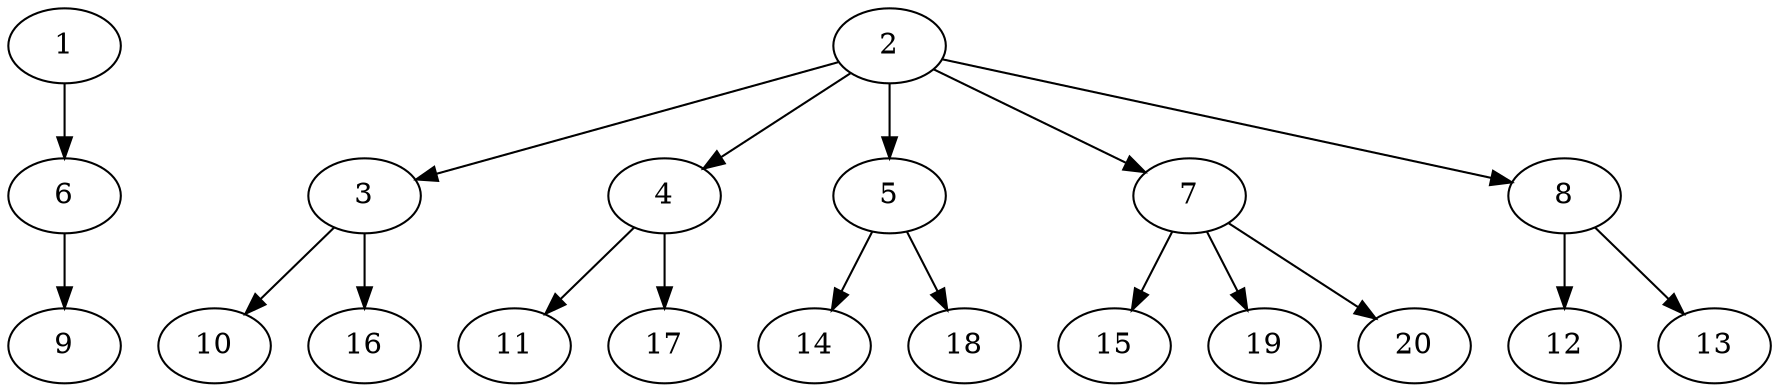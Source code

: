 digraph "Layered_N20_Layers2-6-12_Fork_P3.dot" {
	1	[Weight=12];
	2	[Weight=30];
	3	[Weight=24];
	4	[Weight=29];
	5	[Weight=33];
	6	[Weight=29];
	7	[Weight=18];
	8	[Weight=15];
	9	[Weight=34];
	10	[Weight=30];
	11	[Weight=31];
	12	[Weight=13];
	13	[Weight=29];
	14	[Weight=34];
	15	[Weight=36];
	16	[Weight=38];
	17	[Weight=36];
	18	[Weight=10];
	19	[Weight=29];
	20	[Weight=37];
	1 -> 6 [Weight=18];
	2 -> 3 [Weight=12];
	2 -> 4 [Weight=14];
	2 -> 5 [Weight=14];
	2 -> 7 [Weight=18];
	2 -> 8 [Weight=16];
	3 -> 10 [Weight=9];
	3 -> 16 [Weight=2];
	4 -> 11 [Weight=19];
	4 -> 17 [Weight=13];
	5 -> 14 [Weight=0];
	5 -> 18 [Weight=0];
	6 -> 9 [Weight=20];
	7 -> 15 [Weight=12];
	7 -> 19 [Weight=7];
	7 -> 20 [Weight=5];
	8 -> 12 [Weight=12];
	8 -> 13 [Weight=10];
}
